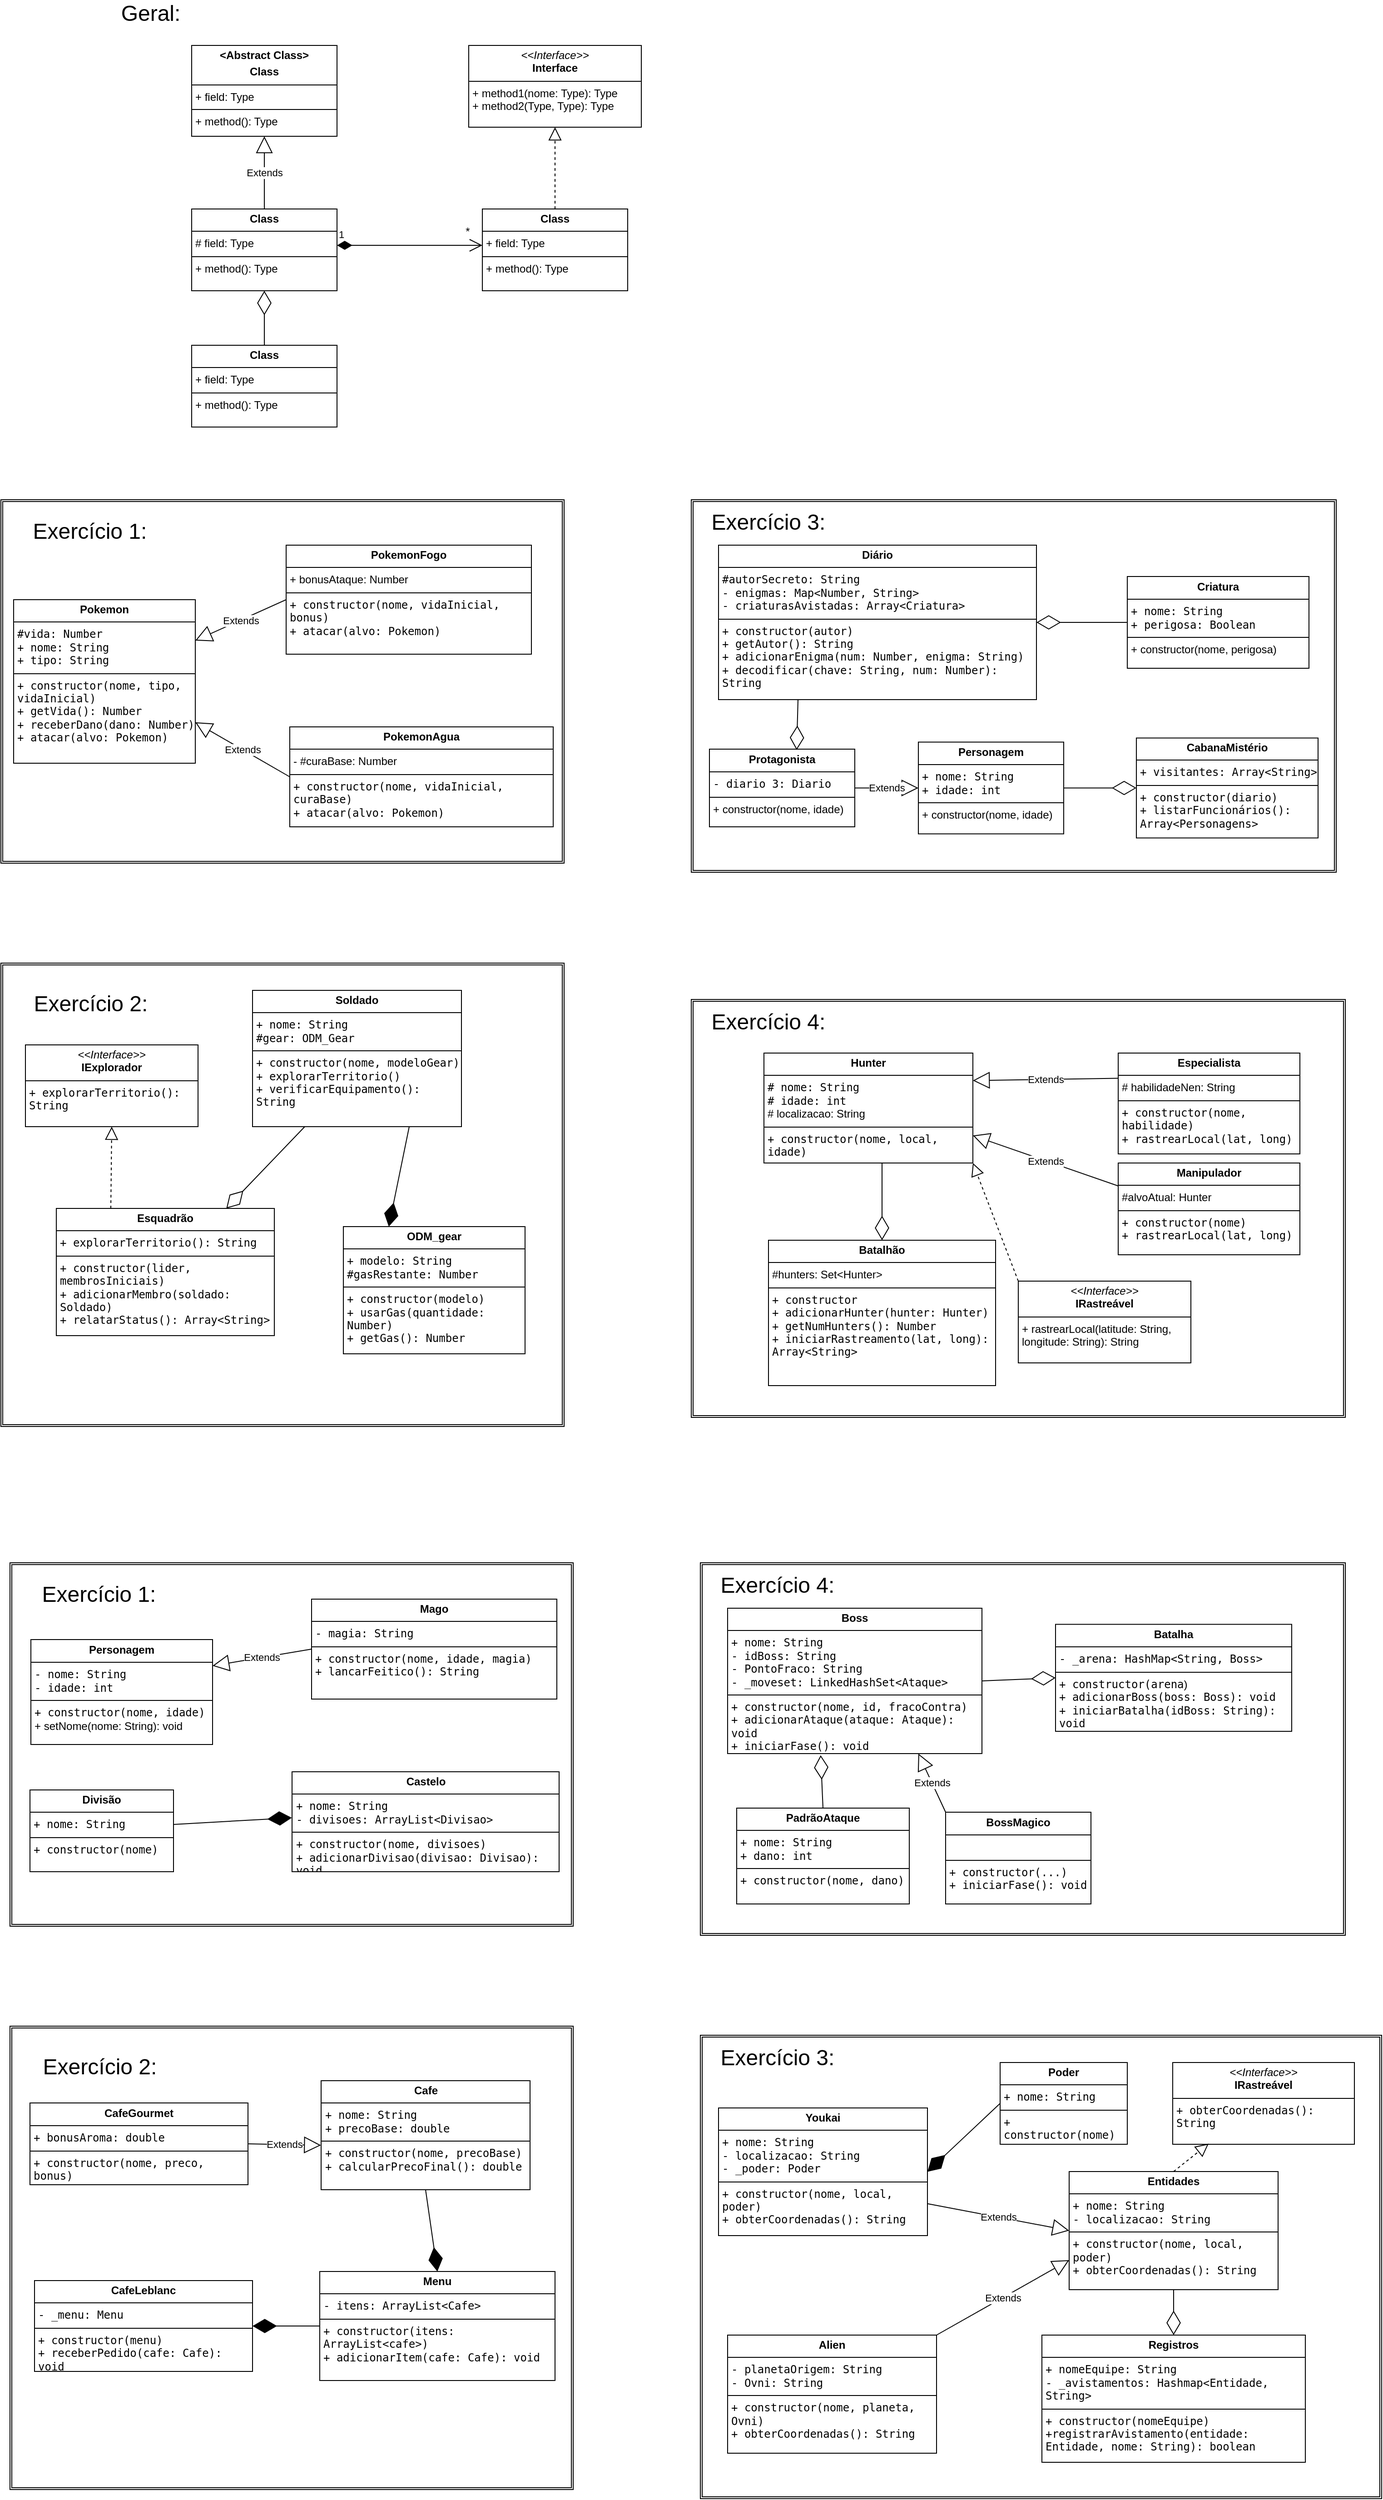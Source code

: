 <mxfile version="28.2.8">
  <diagram name="Página-1" id="_yC73GnlDLhrE2uc2q04">
    <mxGraphModel dx="1219" dy="614" grid="1" gridSize="10" guides="1" tooltips="1" connect="1" arrows="1" fold="1" page="1" pageScale="1" pageWidth="827" pageHeight="1169" math="0" shadow="0">
      <root>
        <mxCell id="0" />
        <mxCell id="1" parent="0" />
        <mxCell id="Qu1YivPrTEbHfn7yKU5t-17" value="" style="shape=ext;double=1;rounded=0;whiteSpace=wrap;html=1;" parent="1" vertex="1">
          <mxGeometry x="840" y="1250" width="720" height="460" as="geometry" />
        </mxCell>
        <mxCell id="Qu1YivPrTEbHfn7yKU5t-2" value="" style="shape=ext;double=1;rounded=0;whiteSpace=wrap;html=1;" parent="1" vertex="1">
          <mxGeometry x="80" y="700" width="620" height="400" as="geometry" />
        </mxCell>
        <mxCell id="Qu1YivPrTEbHfn7yKU5t-3" value="" style="shape=ext;double=1;rounded=0;whiteSpace=wrap;html=1;" parent="1" vertex="1">
          <mxGeometry x="840" y="700" width="710" height="410" as="geometry" />
        </mxCell>
        <mxCell id="Qu1YivPrTEbHfn7yKU5t-1" value="" style="shape=ext;double=1;rounded=0;whiteSpace=wrap;html=1;" parent="1" vertex="1">
          <mxGeometry x="80" y="1210" width="620" height="510" as="geometry" />
        </mxCell>
        <mxCell id="zbe0re6iq-kR-Y6KTi55-1" value="&lt;p style=&quot;margin:0px;margin-top:4px;text-align:center;&quot;&gt;&lt;i&gt;&amp;lt;&amp;lt;Interface&amp;gt;&amp;gt;&lt;/i&gt;&lt;br&gt;&lt;b&gt;Interface&lt;/b&gt;&lt;/p&gt;&lt;hr size=&quot;1&quot; style=&quot;border-style:solid;&quot;&gt;&lt;p style=&quot;margin:0px;margin-left:4px;&quot;&gt;&lt;/p&gt;&lt;p style=&quot;margin:0px;margin-left:4px;&quot;&gt;+ method1(nome: Type): Type&lt;br&gt;+ method2(Type, Type): Type&lt;/p&gt;" style="verticalAlign=top;align=left;overflow=fill;html=1;whiteSpace=wrap;" parent="1" vertex="1">
          <mxGeometry x="595" y="200" width="190" height="90" as="geometry" />
        </mxCell>
        <mxCell id="zbe0re6iq-kR-Y6KTi55-2" value="&lt;p style=&quot;margin:0px;margin-top:4px;text-align:center;&quot;&gt;&lt;b&gt;&amp;lt;Abstract Class&amp;gt;&lt;/b&gt;&lt;/p&gt;&lt;p style=&quot;margin:0px;margin-top:4px;text-align:center;&quot;&gt;&lt;b&gt;Class&lt;/b&gt;&lt;/p&gt;&lt;hr size=&quot;1&quot; style=&quot;border-style:solid;&quot;&gt;&lt;p style=&quot;margin:0px;margin-left:4px;&quot;&gt;+ field: Type&lt;/p&gt;&lt;hr size=&quot;1&quot; style=&quot;border-style:solid;&quot;&gt;&lt;p style=&quot;margin:0px;margin-left:4px;&quot;&gt;+ method(): Type&lt;/p&gt;" style="verticalAlign=top;align=left;overflow=fill;html=1;whiteSpace=wrap;" parent="1" vertex="1">
          <mxGeometry x="290" y="200" width="160" height="100" as="geometry" />
        </mxCell>
        <mxCell id="zbe0re6iq-kR-Y6KTi55-3" value="&lt;p style=&quot;margin:0px;margin-top:4px;text-align:center;&quot;&gt;&lt;b&gt;Class&lt;/b&gt;&lt;/p&gt;&lt;hr size=&quot;1&quot; style=&quot;border-style:solid;&quot;/&gt;&lt;p style=&quot;margin:0px;margin-left:4px;&quot;&gt;+ field: Type&lt;/p&gt;&lt;hr size=&quot;1&quot; style=&quot;border-style:solid;&quot;/&gt;&lt;p style=&quot;margin:0px;margin-left:4px;&quot;&gt;+ method(): Type&lt;/p&gt;" style="verticalAlign=top;align=left;overflow=fill;html=1;whiteSpace=wrap;" parent="1" vertex="1">
          <mxGeometry x="610" y="380" width="160" height="90" as="geometry" />
        </mxCell>
        <mxCell id="zbe0re6iq-kR-Y6KTi55-5" value="&lt;p style=&quot;margin:0px;margin-top:4px;text-align:center;&quot;&gt;&lt;b&gt;Class&lt;/b&gt;&lt;/p&gt;&lt;hr size=&quot;1&quot; style=&quot;border-style:solid;&quot;&gt;&lt;p style=&quot;margin:0px;margin-left:4px;&quot;&gt;# field: Type&lt;/p&gt;&lt;hr size=&quot;1&quot; style=&quot;border-style:solid;&quot;&gt;&lt;p style=&quot;margin:0px;margin-left:4px;&quot;&gt;+ method(): Type&lt;/p&gt;" style="verticalAlign=top;align=left;overflow=fill;html=1;whiteSpace=wrap;" parent="1" vertex="1">
          <mxGeometry x="290" y="380" width="160" height="90" as="geometry" />
        </mxCell>
        <mxCell id="zbe0re6iq-kR-Y6KTi55-6" value="1" style="endArrow=open;html=1;endSize=12;startArrow=diamondThin;startSize=14;startFill=1;edgeStyle=orthogonalEdgeStyle;align=left;verticalAlign=bottom;rounded=0;" parent="1" edge="1">
          <mxGeometry x="-1" y="3" relative="1" as="geometry">
            <mxPoint x="450" y="420" as="sourcePoint" />
            <mxPoint x="610" y="420" as="targetPoint" />
            <mxPoint as="offset" />
          </mxGeometry>
        </mxCell>
        <mxCell id="zbe0re6iq-kR-Y6KTi55-7" value="" style="endArrow=block;dashed=1;endFill=0;endSize=12;html=1;rounded=0;entryX=0.5;entryY=1;entryDx=0;entryDy=0;exitX=0.5;exitY=0;exitDx=0;exitDy=0;" parent="1" source="zbe0re6iq-kR-Y6KTi55-3" target="zbe0re6iq-kR-Y6KTi55-1" edge="1">
          <mxGeometry width="160" relative="1" as="geometry">
            <mxPoint x="684.5" y="369" as="sourcePoint" />
            <mxPoint x="684.5" y="330" as="targetPoint" />
            <Array as="points" />
          </mxGeometry>
        </mxCell>
        <mxCell id="zbe0re6iq-kR-Y6KTi55-8" value="Extends" style="endArrow=block;endSize=16;endFill=0;html=1;rounded=0;entryX=0.5;entryY=1;entryDx=0;entryDy=0;exitX=0.5;exitY=0;exitDx=0;exitDy=0;" parent="1" source="zbe0re6iq-kR-Y6KTi55-5" target="zbe0re6iq-kR-Y6KTi55-2" edge="1">
          <mxGeometry width="160" relative="1" as="geometry">
            <mxPoint x="350" y="350" as="sourcePoint" />
            <mxPoint x="510" y="350" as="targetPoint" />
          </mxGeometry>
        </mxCell>
        <mxCell id="zbe0re6iq-kR-Y6KTi55-9" value="*" style="text;html=1;whiteSpace=wrap;strokeColor=none;fillColor=none;align=center;verticalAlign=middle;rounded=0;" parent="1" vertex="1">
          <mxGeometry x="564" y="390" width="60" height="30" as="geometry" />
        </mxCell>
        <mxCell id="zbe0re6iq-kR-Y6KTi55-10" value="&lt;p style=&quot;margin:0px;margin-top:4px;text-align:center;&quot;&gt;&lt;b&gt;Class&lt;/b&gt;&lt;/p&gt;&lt;hr size=&quot;1&quot; style=&quot;border-style:solid;&quot;/&gt;&lt;p style=&quot;margin:0px;margin-left:4px;&quot;&gt;+ field: Type&lt;/p&gt;&lt;hr size=&quot;1&quot; style=&quot;border-style:solid;&quot;/&gt;&lt;p style=&quot;margin:0px;margin-left:4px;&quot;&gt;+ method(): Type&lt;/p&gt;" style="verticalAlign=top;align=left;overflow=fill;html=1;whiteSpace=wrap;" parent="1" vertex="1">
          <mxGeometry x="290" y="530" width="160" height="90" as="geometry" />
        </mxCell>
        <mxCell id="zbe0re6iq-kR-Y6KTi55-12" value="" style="endArrow=diamondThin;endFill=0;endSize=24;html=1;rounded=0;entryX=0.5;entryY=1;entryDx=0;entryDy=0;exitX=0.5;exitY=0;exitDx=0;exitDy=0;" parent="1" source="zbe0re6iq-kR-Y6KTi55-10" target="zbe0re6iq-kR-Y6KTi55-5" edge="1">
          <mxGeometry width="160" relative="1" as="geometry">
            <mxPoint x="400" y="490" as="sourcePoint" />
            <mxPoint x="560" y="490" as="targetPoint" />
          </mxGeometry>
        </mxCell>
        <mxCell id="zbe0re6iq-kR-Y6KTi55-19" value="&lt;font style=&quot;font-size: 24px;&quot;&gt;Exercício 1:&lt;/font&gt;" style="text;html=1;whiteSpace=wrap;strokeColor=none;fillColor=none;align=center;verticalAlign=middle;rounded=0;" parent="1" vertex="1">
          <mxGeometry x="103" y="720" width="150" height="30" as="geometry" />
        </mxCell>
        <mxCell id="zbe0re6iq-kR-Y6KTi55-20" value="&lt;font style=&quot;font-size: 24px;&quot;&gt;Exercício 2:&lt;/font&gt;" style="text;html=1;whiteSpace=wrap;strokeColor=none;fillColor=none;align=center;verticalAlign=middle;rounded=0;" parent="1" vertex="1">
          <mxGeometry x="104" y="1240" width="150" height="30" as="geometry" />
        </mxCell>
        <mxCell id="zbe0re6iq-kR-Y6KTi55-21" value="&lt;p style=&quot;margin:0px;margin-top:4px;text-align:center;&quot;&gt;&lt;b&gt;ODM_gear&lt;/b&gt;&lt;/p&gt;&lt;hr size=&quot;1&quot; style=&quot;border-style:solid;&quot;&gt;&lt;p style=&quot;margin:0px;margin-left:4px;&quot;&gt;&lt;code style=&quot;background-color: transparent; color: light-dark(rgb(0, 0, 0), rgb(255, 255, 255));&quot;&gt;&lt;code&gt;+ modelo: String&lt;/code&gt;&lt;br&gt;&lt;code&gt;#gasRestante: Number&lt;/code&gt;&lt;/code&gt;&lt;/p&gt;&lt;hr size=&quot;1&quot; style=&quot;border-style:solid;&quot;&gt;&lt;p style=&quot;margin:0px;margin-left:4px;&quot;&gt;&lt;code&gt;+ constructor(modelo)&lt;/code&gt;&lt;br&gt;&lt;code&gt;+ usarGas(quantidade: Number)&lt;/code&gt;&lt;br&gt;&lt;code&gt;+ getGas(): Number&lt;/code&gt;&lt;/p&gt;" style="verticalAlign=top;align=left;overflow=fill;html=1;whiteSpace=wrap;" parent="1" vertex="1">
          <mxGeometry x="457" y="1500" width="200" height="140" as="geometry" />
        </mxCell>
        <mxCell id="zbe0re6iq-kR-Y6KTi55-22" value="&lt;p style=&quot;margin:0px;margin-top:4px;text-align:center;&quot;&gt;&lt;b&gt;Soldado&lt;/b&gt;&lt;/p&gt;&lt;hr size=&quot;1&quot; style=&quot;border-style:solid;&quot;&gt;&lt;p style=&quot;margin:0px;margin-left:4px;&quot;&gt;&lt;code style=&quot;background-color: transparent; color: light-dark(rgb(0, 0, 0), rgb(255, 255, 255));&quot;&gt;&lt;code&gt;+ nome: String&lt;/code&gt;&lt;br&gt;&lt;code&gt;#gear: ODM_Gear&lt;/code&gt;&lt;/code&gt;&lt;/p&gt;&lt;hr size=&quot;1&quot; style=&quot;border-style:solid;&quot;&gt;&lt;p style=&quot;margin:0px;margin-left:4px;&quot;&gt;&lt;code&gt;+ constructor(nome, modeloGear)&lt;/code&gt;&lt;br&gt;&lt;code&gt;+ explorarTerritorio()&lt;/code&gt;&lt;br&gt;&lt;code&gt;+ verificarEquipamento(): String&lt;/code&gt;&lt;/p&gt;" style="verticalAlign=top;align=left;overflow=fill;html=1;whiteSpace=wrap;" parent="1" vertex="1">
          <mxGeometry x="357" y="1240" width="230" height="150" as="geometry" />
        </mxCell>
        <mxCell id="zbe0re6iq-kR-Y6KTi55-26" value="&lt;p style=&quot;margin:0px;margin-top:4px;text-align:center;&quot;&gt;&lt;i&gt;&amp;lt;&amp;lt;Interface&amp;gt;&amp;gt;&lt;/i&gt;&lt;br&gt;&lt;b&gt;IExplorador&lt;/b&gt;&lt;/p&gt;&lt;hr size=&quot;1&quot; style=&quot;border-style:solid;&quot;&gt;&lt;p style=&quot;margin:0px;margin-left:4px;&quot;&gt;&lt;/p&gt;&lt;p style=&quot;margin:0px;margin-left:4px;&quot;&gt;&lt;code&gt;+ explorarTerritorio(): String&lt;/code&gt;&lt;/p&gt;" style="verticalAlign=top;align=left;overflow=fill;html=1;whiteSpace=wrap;" parent="1" vertex="1">
          <mxGeometry x="107" y="1300" width="190" height="90" as="geometry" />
        </mxCell>
        <mxCell id="zbe0re6iq-kR-Y6KTi55-27" value="&lt;p style=&quot;margin:0px;margin-top:4px;text-align:center;&quot;&gt;&lt;b&gt;Esquadrão&lt;/b&gt;&lt;/p&gt;&lt;hr size=&quot;1&quot; style=&quot;border-style:solid;&quot;&gt;&lt;p style=&quot;margin:0px;margin-left:4px;&quot;&gt;&lt;code&gt;+ explorarTerritorio(): String&lt;/code&gt;&lt;/p&gt;&lt;hr size=&quot;1&quot; style=&quot;border-style:solid;&quot;&gt;&lt;p style=&quot;margin:0px;margin-left:4px;&quot;&gt;&lt;code&gt;+ constructor(lider, membrosIniciais)&lt;/code&gt;&lt;br/&gt;&lt;code&gt;+ adicionarMembro(soldado: Soldado)&lt;/code&gt;&lt;br/&gt;&lt;code&gt;+ relatarStatus(): Array&amp;lt;String&amp;gt;&lt;/code&gt;&lt;/p&gt;" style="verticalAlign=top;align=left;overflow=fill;html=1;whiteSpace=wrap;" parent="1" vertex="1">
          <mxGeometry x="141" y="1480" width="240" height="140" as="geometry" />
        </mxCell>
        <mxCell id="zbe0re6iq-kR-Y6KTi55-28" value="" style="endArrow=block;dashed=1;endFill=0;endSize=12;html=1;rounded=0;entryX=0.5;entryY=1;entryDx=0;entryDy=0;exitX=0.25;exitY=0;exitDx=0;exitDy=0;" parent="1" source="zbe0re6iq-kR-Y6KTi55-27" target="zbe0re6iq-kR-Y6KTi55-26" edge="1">
          <mxGeometry width="160" relative="1" as="geometry">
            <mxPoint x="267" y="1700" as="sourcePoint" />
            <mxPoint x="267" y="1610" as="targetPoint" />
            <Array as="points" />
          </mxGeometry>
        </mxCell>
        <mxCell id="zbe0re6iq-kR-Y6KTi55-29" style="edgeStyle=orthogonalEdgeStyle;rounded=0;orthogonalLoop=1;jettySize=auto;html=1;exitX=0.5;exitY=1;exitDx=0;exitDy=0;" parent="1" source="zbe0re6iq-kR-Y6KTi55-22" target="zbe0re6iq-kR-Y6KTi55-22" edge="1">
          <mxGeometry relative="1" as="geometry" />
        </mxCell>
        <mxCell id="zbe0re6iq-kR-Y6KTi55-30" value="" style="endArrow=diamondThin;endFill=0;endSize=24;html=1;rounded=0;exitX=0.25;exitY=1;exitDx=0;exitDy=0;" parent="1" source="zbe0re6iq-kR-Y6KTi55-22" target="zbe0re6iq-kR-Y6KTi55-27" edge="1">
          <mxGeometry width="160" relative="1" as="geometry">
            <mxPoint x="457" y="1470" as="sourcePoint" />
            <mxPoint x="617" y="1470" as="targetPoint" />
          </mxGeometry>
        </mxCell>
        <mxCell id="zbe0re6iq-kR-Y6KTi55-31" value="" style="endArrow=diamondThin;endFill=1;endSize=24;html=1;rounded=0;entryX=0.25;entryY=0;entryDx=0;entryDy=0;exitX=0.75;exitY=1;exitDx=0;exitDy=0;" parent="1" source="zbe0re6iq-kR-Y6KTi55-22" target="zbe0re6iq-kR-Y6KTi55-21" edge="1">
          <mxGeometry width="160" relative="1" as="geometry">
            <mxPoint x="437" y="1450" as="sourcePoint" />
            <mxPoint x="597" y="1450" as="targetPoint" />
          </mxGeometry>
        </mxCell>
        <mxCell id="zbe0re6iq-kR-Y6KTi55-32" value="&lt;font style=&quot;font-size: 24px;&quot;&gt;Exercício 4:&lt;/font&gt;" style="text;html=1;whiteSpace=wrap;strokeColor=none;fillColor=none;align=center;verticalAlign=middle;rounded=0;" parent="1" vertex="1">
          <mxGeometry x="850" y="1260" width="150" height="30" as="geometry" />
        </mxCell>
        <mxCell id="zbe0re6iq-kR-Y6KTi55-33" value="&lt;p style=&quot;margin:0px;margin-top:4px;text-align:center;&quot;&gt;&lt;b&gt;Hunter&lt;/b&gt;&lt;/p&gt;&lt;hr size=&quot;1&quot; style=&quot;border-style:solid;&quot;&gt;&lt;p style=&quot;margin:0px;margin-left:4px;&quot;&gt;&lt;code style=&quot;background-color: transparent; color: light-dark(rgb(0, 0, 0), rgb(255, 255, 255));&quot;&gt;&lt;code&gt;# nome: String&lt;/code&gt;&lt;br&gt;&lt;/code&gt;&lt;/p&gt;&lt;p style=&quot;margin:0px;margin-left:4px;&quot;&gt;&lt;font face=&quot;monospace&quot;&gt;# idade: int&lt;br&gt;&lt;/font&gt;# localizacao: String&lt;font face=&quot;monospace&quot;&gt;&lt;/font&gt;&lt;/p&gt;&lt;hr size=&quot;1&quot; style=&quot;border-style:solid;&quot;&gt;&lt;p style=&quot;margin:0px;margin-left:4px;&quot;&gt;&lt;code&gt;+ constructor(nome, local, idade)&lt;/code&gt;&lt;/p&gt;" style="verticalAlign=top;align=left;overflow=fill;html=1;whiteSpace=wrap;" parent="1" vertex="1">
          <mxGeometry x="920" y="1309" width="230" height="121" as="geometry" />
        </mxCell>
        <mxCell id="zbe0re6iq-kR-Y6KTi55-35" value="&lt;p style=&quot;margin:0px;margin-top:4px;text-align:center;&quot;&gt;&lt;b&gt;Especialista&lt;/b&gt;&lt;/p&gt;&lt;hr size=&quot;1&quot; style=&quot;border-style:solid;&quot;&gt;&lt;p style=&quot;margin:0px;margin-left:4px;&quot;&gt;# habilidadeNen: String&lt;/p&gt;&lt;hr size=&quot;1&quot; style=&quot;border-style:solid;&quot;&gt;&lt;p style=&quot;margin:0px;margin-left:4px;&quot;&gt;&lt;code&gt;+ constructor(nome, habilidade)&lt;/code&gt;&lt;br&gt;&lt;code&gt;+ rastrearLocal(lat, long)&lt;/code&gt;&lt;/p&gt;" style="verticalAlign=top;align=left;overflow=fill;html=1;whiteSpace=wrap;" parent="1" vertex="1">
          <mxGeometry x="1310" y="1309" width="200" height="111" as="geometry" />
        </mxCell>
        <mxCell id="zbe0re6iq-kR-Y6KTi55-36" value="&lt;p style=&quot;margin:0px;margin-top:4px;text-align:center;&quot;&gt;&lt;b&gt;Batalhão&lt;/b&gt;&lt;/p&gt;&lt;hr size=&quot;1&quot; style=&quot;border-style:solid;&quot;&gt;&lt;p style=&quot;margin:0px;margin-left:4px;&quot;&gt;#hunters: Set&amp;lt;Hunter&amp;gt;&lt;/p&gt;&lt;hr size=&quot;1&quot; style=&quot;border-style:solid;&quot;&gt;&lt;p style=&quot;margin:0px;margin-left:4px;&quot;&gt;&lt;code&gt;+ constructor&lt;/code&gt;&lt;br&gt;&lt;code&gt;+ adicionarHunter(hunter: Hunter)&lt;/code&gt;&lt;br&gt;&lt;code&gt;+ getNumHunters(): Number&lt;/code&gt;&lt;br&gt;&lt;code&gt;+ iniciarRastreamento(lat, long): Array&amp;lt;String&amp;gt;&lt;/code&gt;&lt;/p&gt;" style="verticalAlign=top;align=left;overflow=fill;html=1;whiteSpace=wrap;" parent="1" vertex="1">
          <mxGeometry x="925" y="1515" width="250" height="160" as="geometry" />
        </mxCell>
        <mxCell id="zbe0re6iq-kR-Y6KTi55-37" value="&lt;p style=&quot;margin:0px;margin-top:4px;text-align:center;&quot;&gt;&lt;i&gt;&amp;lt;&amp;lt;Interface&amp;gt;&amp;gt;&lt;/i&gt;&lt;br&gt;&lt;b&gt;IRastreável&lt;/b&gt;&lt;/p&gt;&lt;hr size=&quot;1&quot; style=&quot;border-style:solid;&quot;&gt;&lt;p style=&quot;margin:0px;margin-left:4px;&quot;&gt;&lt;/p&gt;&lt;p style=&quot;margin:0px;margin-left:4px;&quot;&gt;+ rastrearLocal(latitude: String, longitude: String): String&lt;/p&gt;" style="verticalAlign=top;align=left;overflow=fill;html=1;whiteSpace=wrap;" parent="1" vertex="1">
          <mxGeometry x="1200" y="1560" width="190" height="90" as="geometry" />
        </mxCell>
        <mxCell id="zbe0re6iq-kR-Y6KTi55-38" value="Extends" style="endArrow=block;endSize=16;endFill=0;html=1;rounded=0;exitX=0;exitY=0.25;exitDx=0;exitDy=0;entryX=1;entryY=0.25;entryDx=0;entryDy=0;" parent="1" source="zbe0re6iq-kR-Y6KTi55-35" target="zbe0re6iq-kR-Y6KTi55-33" edge="1">
          <mxGeometry width="160" relative="1" as="geometry">
            <mxPoint x="1240" y="1350" as="sourcePoint" />
            <mxPoint x="1140" y="1395" as="targetPoint" />
          </mxGeometry>
        </mxCell>
        <mxCell id="zbe0re6iq-kR-Y6KTi55-39" value="" style="endArrow=block;dashed=1;endFill=0;endSize=12;html=1;rounded=0;entryX=1;entryY=1;entryDx=0;entryDy=0;exitX=0;exitY=0;exitDx=0;exitDy=0;" parent="1" source="zbe0re6iq-kR-Y6KTi55-37" target="zbe0re6iq-kR-Y6KTi55-33" edge="1">
          <mxGeometry width="160" relative="1" as="geometry">
            <mxPoint x="1107" y="1741" as="sourcePoint" />
            <mxPoint x="1010" y="1740" as="targetPoint" />
            <Array as="points" />
          </mxGeometry>
        </mxCell>
        <mxCell id="zbe0re6iq-kR-Y6KTi55-40" value="" style="endArrow=diamondThin;endFill=0;endSize=24;html=1;rounded=0;entryX=0.5;entryY=0;entryDx=0;entryDy=0;" parent="1" target="zbe0re6iq-kR-Y6KTi55-36" edge="1">
          <mxGeometry width="160" relative="1" as="geometry">
            <mxPoint x="1050" y="1430" as="sourcePoint" />
            <mxPoint x="901" y="1550" as="targetPoint" />
          </mxGeometry>
        </mxCell>
        <mxCell id="zbe0re6iq-kR-Y6KTi55-41" value="&lt;font style=&quot;font-size: 24px;&quot;&gt;Exercício 3:&lt;/font&gt;" style="text;html=1;whiteSpace=wrap;strokeColor=none;fillColor=none;align=center;verticalAlign=middle;rounded=0;" parent="1" vertex="1">
          <mxGeometry x="850" y="710" width="150" height="30" as="geometry" />
        </mxCell>
        <mxCell id="zbe0re6iq-kR-Y6KTi55-42" value="&lt;p style=&quot;margin:0px;margin-top:4px;text-align:center;&quot;&gt;&lt;b&gt;Criatura&lt;/b&gt;&lt;/p&gt;&lt;hr size=&quot;1&quot; style=&quot;border-style:solid;&quot;&gt;&lt;p style=&quot;margin:0px;margin-left:4px;&quot;&gt;&lt;code&gt;+ nome: String&lt;/code&gt;&lt;br&gt;&lt;code&gt;+ perigosa: Boolean&lt;/code&gt;&lt;/p&gt;&lt;hr size=&quot;1&quot; style=&quot;border-style:solid;&quot;&gt;&lt;p style=&quot;margin:0px;margin-left:4px;&quot;&gt;+ constructor(nome, perigosa)&lt;/p&gt;" style="verticalAlign=top;align=left;overflow=fill;html=1;whiteSpace=wrap;" parent="1" vertex="1">
          <mxGeometry x="1320" y="784.5" width="200" height="101" as="geometry" />
        </mxCell>
        <mxCell id="zbe0re6iq-kR-Y6KTi55-44" value="&lt;p style=&quot;margin:0px;margin-top:4px;text-align:center;&quot;&gt;&lt;b&gt;Diário&lt;/b&gt;&lt;/p&gt;&lt;hr size=&quot;1&quot; style=&quot;border-style:solid;&quot;&gt;&lt;p style=&quot;margin:0px;margin-left:4px;&quot;&gt;&lt;code&gt;#autorSecreto: String&lt;/code&gt;&lt;br&gt;&lt;code&gt;- enigmas: Map&amp;lt;Number, String&amp;gt;&lt;/code&gt;&lt;br&gt;&lt;code&gt;- criaturasAvistadas: Array&amp;lt;Criatura&amp;gt;&lt;/code&gt;&lt;/p&gt;&lt;hr size=&quot;1&quot; style=&quot;border-style:solid;&quot;&gt;&lt;p style=&quot;margin:0px;margin-left:4px;&quot;&gt;&lt;code&gt;+ constructor(autor)&lt;/code&gt;&lt;br&gt;&lt;code&gt;+ getAutor(): String&lt;/code&gt;&lt;br&gt;&lt;code&gt;+ adicionarEnigma(num: Number, enigma: String)&lt;/code&gt;&lt;br&gt;&lt;code&gt;+ decodificar(chave: String, num: Number): String&lt;/code&gt;&lt;/p&gt;" style="verticalAlign=top;align=left;overflow=fill;html=1;whiteSpace=wrap;" parent="1" vertex="1">
          <mxGeometry x="870" y="750" width="350" height="170" as="geometry" />
        </mxCell>
        <mxCell id="zbe0re6iq-kR-Y6KTi55-45" value="&lt;p style=&quot;margin:0px;margin-top:4px;text-align:center;&quot;&gt;&lt;b&gt;CabanaMistério&lt;/b&gt;&lt;/p&gt;&lt;hr size=&quot;1&quot; style=&quot;border-style:solid;&quot;&gt;&lt;p style=&quot;margin:0px;margin-left:4px;&quot;&gt;&lt;code&gt;+ visitantes: Array&amp;lt;String&amp;gt;&lt;/code&gt;&lt;/p&gt;&lt;hr size=&quot;1&quot; style=&quot;border-style:solid;&quot;&gt;&lt;p style=&quot;margin:0px;margin-left:4px;&quot;&gt;&lt;code&gt;+ constructor(diario)&lt;/code&gt;&lt;br&gt;&lt;code&gt;+ listarFuncionários(): Array&amp;lt;Personagens&amp;gt;&lt;/code&gt;&lt;/p&gt;" style="verticalAlign=top;align=left;overflow=fill;html=1;whiteSpace=wrap;" parent="1" vertex="1">
          <mxGeometry x="1330" y="962.25" width="200" height="110" as="geometry" />
        </mxCell>
        <mxCell id="zbe0re6iq-kR-Y6KTi55-46" value="" style="endArrow=diamondThin;endFill=0;endSize=24;html=1;rounded=0;exitX=0;exitY=0.5;exitDx=0;exitDy=0;entryX=1;entryY=0.5;entryDx=0;entryDy=0;" parent="1" source="zbe0re6iq-kR-Y6KTi55-42" target="zbe0re6iq-kR-Y6KTi55-44" edge="1">
          <mxGeometry width="160" relative="1" as="geometry">
            <mxPoint x="1240" y="800" as="sourcePoint" />
            <mxPoint x="1230" y="820" as="targetPoint" />
          </mxGeometry>
        </mxCell>
        <mxCell id="zbe0re6iq-kR-Y6KTi55-48" value="&lt;span style=&quot;font-size: 24px;&quot;&gt;Geral:&lt;/span&gt;" style="text;html=1;whiteSpace=wrap;strokeColor=none;fillColor=none;align=center;verticalAlign=middle;rounded=0;" parent="1" vertex="1">
          <mxGeometry x="170" y="150" width="150" height="30" as="geometry" />
        </mxCell>
        <mxCell id="zbe0re6iq-kR-Y6KTi55-13" value="&lt;p style=&quot;margin:0px;margin-top:4px;text-align:center;&quot;&gt;&lt;b&gt;Pokemon&lt;/b&gt;&lt;/p&gt;&lt;hr size=&quot;1&quot; style=&quot;border-style:solid;&quot;&gt;&lt;p style=&quot;margin:0px;margin-left:4px;&quot;&gt;&lt;code style=&quot;background-color: transparent; color: light-dark(rgb(0, 0, 0), rgb(255, 255, 255));&quot;&gt;#vida: Number&lt;/code&gt;&lt;span style=&quot;background-color: transparent; color: light-dark(rgb(0, 0, 0), rgb(255, 255, 255));&quot;&gt;&amp;nbsp;&lt;/span&gt;&lt;/p&gt;&lt;p style=&quot;margin:0px;margin-left:4px;&quot;&gt;&lt;code style=&quot;background-color: transparent; color: light-dark(rgb(0, 0, 0), rgb(255, 255, 255));&quot;&gt;+ nome: String&lt;/code&gt;&lt;span style=&quot;background-color: transparent; color: light-dark(rgb(0, 0, 0), rgb(255, 255, 255));&quot;&gt;&amp;nbsp;&lt;/span&gt;&lt;/p&gt;&lt;p style=&quot;margin:0px;margin-left:4px;&quot;&gt;&lt;code style=&quot;background-color: transparent; color: light-dark(rgb(0, 0, 0), rgb(255, 255, 255));&quot;&gt;+ tipo: String&lt;/code&gt;&lt;/p&gt;&lt;hr size=&quot;1&quot; style=&quot;border-style:solid;&quot;&gt;&lt;p style=&quot;margin:0px;margin-left:4px;&quot;&gt;&lt;code&gt;+ constructor(nome, tipo, vidaInicial)&lt;/code&gt;&lt;br&gt;&lt;code&gt;+ getVida(): Number&lt;/code&gt;&lt;br&gt;&lt;code&gt;+ receberDano(dano: Number)&lt;/code&gt;&lt;br&gt;&lt;code&gt;+ atacar(alvo: Pokemon)&lt;/code&gt;&lt;/p&gt;" style="verticalAlign=top;align=left;overflow=fill;html=1;whiteSpace=wrap;" parent="1" vertex="1">
          <mxGeometry x="94" y="810" width="200" height="180" as="geometry" />
        </mxCell>
        <mxCell id="zbe0re6iq-kR-Y6KTi55-15" value="&lt;p style=&quot;margin:0px;margin-top:4px;text-align:center;&quot;&gt;&lt;b&gt;PokemonFogo&lt;/b&gt;&lt;/p&gt;&lt;hr size=&quot;1&quot; style=&quot;border-style:solid;&quot;&gt;&lt;p style=&quot;margin:0px;margin-left:4px;&quot;&gt;+ bonusAtaque: Number&lt;/p&gt;&lt;hr size=&quot;1&quot; style=&quot;border-style:solid;&quot;&gt;&lt;p style=&quot;margin:0px;margin-left:4px;&quot;&gt;&lt;code&gt;+ constructor(nome, vidaInicial, bonus)&lt;/code&gt;&lt;br&gt;&lt;code&gt;+ atacar(alvo: Pokemon)&lt;/code&gt;&lt;/p&gt;" style="verticalAlign=top;align=left;overflow=fill;html=1;whiteSpace=wrap;" parent="1" vertex="1">
          <mxGeometry x="394" y="750" width="270" height="120" as="geometry" />
        </mxCell>
        <mxCell id="zbe0re6iq-kR-Y6KTi55-16" value="&lt;p style=&quot;margin:0px;margin-top:4px;text-align:center;&quot;&gt;&lt;b&gt;PokemonAgua&lt;/b&gt;&lt;/p&gt;&lt;hr size=&quot;1&quot; style=&quot;border-style:solid;&quot;&gt;&lt;p style=&quot;margin:0px;margin-left:4px;&quot;&gt;- #curaBase: Number&lt;/p&gt;&lt;hr size=&quot;1&quot; style=&quot;border-style:solid;&quot;&gt;&lt;p style=&quot;margin:0px;margin-left:4px;&quot;&gt;&lt;code&gt;+ constructor(nome, vidaInicial, curaBase)&lt;/code&gt;&lt;br/&gt;&lt;code&gt;+ atacar(alvo: Pokemon)&lt;/code&gt;&lt;/p&gt;" style="verticalAlign=top;align=left;overflow=fill;html=1;whiteSpace=wrap;" parent="1" vertex="1">
          <mxGeometry x="398" y="950" width="290" height="110" as="geometry" />
        </mxCell>
        <mxCell id="zbe0re6iq-kR-Y6KTi55-17" value="Extends" style="endArrow=block;endSize=16;endFill=0;html=1;rounded=0;exitX=0;exitY=0.5;exitDx=0;exitDy=0;entryX=1;entryY=0.25;entryDx=0;entryDy=0;" parent="1" source="zbe0re6iq-kR-Y6KTi55-15" target="zbe0re6iq-kR-Y6KTi55-13" edge="1">
          <mxGeometry width="160" relative="1" as="geometry">
            <mxPoint x="284" y="1150" as="sourcePoint" />
            <mxPoint x="304" y="920" as="targetPoint" />
          </mxGeometry>
        </mxCell>
        <mxCell id="zbe0re6iq-kR-Y6KTi55-18" value="Extends" style="endArrow=block;endSize=16;endFill=0;html=1;rounded=0;exitX=0;exitY=0.5;exitDx=0;exitDy=0;entryX=1;entryY=0.75;entryDx=0;entryDy=0;" parent="1" source="zbe0re6iq-kR-Y6KTi55-16" target="zbe0re6iq-kR-Y6KTi55-13" edge="1">
          <mxGeometry width="160" relative="1" as="geometry">
            <mxPoint x="428" y="920" as="sourcePoint" />
            <mxPoint x="308" y="945" as="targetPoint" />
          </mxGeometry>
        </mxCell>
        <mxCell id="Qu1YivPrTEbHfn7yKU5t-18" value="&lt;p style=&quot;margin:0px;margin-top:4px;text-align:center;&quot;&gt;&lt;b&gt;Manipulador&lt;/b&gt;&lt;/p&gt;&lt;hr size=&quot;1&quot; style=&quot;border-style:solid;&quot;&gt;&lt;p style=&quot;margin:0px;margin-left:4px;&quot;&gt;#alvoAtual: Hunter&lt;/p&gt;&lt;hr size=&quot;1&quot; style=&quot;border-style:solid;&quot;&gt;&lt;p style=&quot;margin:0px;margin-left:4px;&quot;&gt;&lt;code&gt;+ constructor(nome)&lt;/code&gt;&lt;br&gt;&lt;code&gt;+ rastrearLocal(lat, long)&lt;/code&gt;&lt;/p&gt;" style="verticalAlign=top;align=left;overflow=fill;html=1;whiteSpace=wrap;" parent="1" vertex="1">
          <mxGeometry x="1310" y="1430" width="200" height="101" as="geometry" />
        </mxCell>
        <mxCell id="Qu1YivPrTEbHfn7yKU5t-19" value="Extends" style="endArrow=block;endSize=16;endFill=0;html=1;rounded=0;exitX=0;exitY=0.25;exitDx=0;exitDy=0;entryX=1;entryY=0.75;entryDx=0;entryDy=0;" parent="1" source="Qu1YivPrTEbHfn7yKU5t-18" target="zbe0re6iq-kR-Y6KTi55-33" edge="1">
          <mxGeometry width="160" relative="1" as="geometry">
            <mxPoint x="1310" y="1409.31" as="sourcePoint" />
            <mxPoint x="1150" y="1409.31" as="targetPoint" />
          </mxGeometry>
        </mxCell>
        <mxCell id="Qu1YivPrTEbHfn7yKU5t-20" value="&lt;p style=&quot;margin:0px;margin-top:4px;text-align:center;&quot;&gt;&lt;b&gt;Personagem&lt;/b&gt;&lt;/p&gt;&lt;hr size=&quot;1&quot; style=&quot;border-style:solid;&quot;&gt;&lt;p style=&quot;margin:0px;margin-left:4px;&quot;&gt;&lt;code&gt;+ nome: String&lt;/code&gt;&lt;br&gt;&lt;code&gt;+ idade: int&lt;/code&gt;&lt;/p&gt;&lt;hr size=&quot;1&quot; style=&quot;border-style:solid;&quot;&gt;&lt;p style=&quot;margin:0px;margin-left:4px;&quot;&gt;+ constructor(nome, idade)&lt;/p&gt;" style="verticalAlign=top;align=left;overflow=fill;html=1;whiteSpace=wrap;" parent="1" vertex="1">
          <mxGeometry x="1090" y="966.75" width="160" height="101" as="geometry" />
        </mxCell>
        <mxCell id="Qu1YivPrTEbHfn7yKU5t-22" value="&lt;p style=&quot;margin:0px;margin-top:4px;text-align:center;&quot;&gt;&lt;b&gt;Protagonista&lt;/b&gt;&lt;/p&gt;&lt;hr size=&quot;1&quot; style=&quot;border-style:solid;&quot;&gt;&lt;p style=&quot;margin:0px;margin-left:4px;&quot;&gt;&lt;font face=&quot;monospace&quot;&gt;- diario 3: Diario&lt;/font&gt;&lt;/p&gt;&lt;hr size=&quot;1&quot; style=&quot;border-style:solid;&quot;&gt;&lt;p style=&quot;margin:0px;margin-left:4px;&quot;&gt;+ constructor(nome, idade)&lt;/p&gt;" style="verticalAlign=top;align=left;overflow=fill;html=1;whiteSpace=wrap;" parent="1" vertex="1">
          <mxGeometry x="860" y="974.5" width="160" height="85.5" as="geometry" />
        </mxCell>
        <mxCell id="Qu1YivPrTEbHfn7yKU5t-25" value="" style="endArrow=diamondThin;endFill=0;endSize=24;html=1;rounded=0;exitX=0.25;exitY=1;exitDx=0;exitDy=0;entryX=0.6;entryY=0.011;entryDx=0;entryDy=0;entryPerimeter=0;" parent="1" source="zbe0re6iq-kR-Y6KTi55-44" target="Qu1YivPrTEbHfn7yKU5t-22" edge="1">
          <mxGeometry width="160" relative="1" as="geometry">
            <mxPoint x="1030" y="950" as="sourcePoint" />
            <mxPoint x="930" y="950" as="targetPoint" />
          </mxGeometry>
        </mxCell>
        <mxCell id="Qu1YivPrTEbHfn7yKU5t-26" value="Extends" style="endArrow=block;endSize=16;endFill=0;html=1;rounded=0;exitX=1;exitY=0.5;exitDx=0;exitDy=0;entryX=0;entryY=0.5;entryDx=0;entryDy=0;" parent="1" source="Qu1YivPrTEbHfn7yKU5t-22" target="Qu1YivPrTEbHfn7yKU5t-20" edge="1">
          <mxGeometry x="-0.006" width="160" relative="1" as="geometry">
            <mxPoint x="1110" y="920" as="sourcePoint" />
            <mxPoint x="1270" y="920" as="targetPoint" />
            <mxPoint as="offset" />
          </mxGeometry>
        </mxCell>
        <mxCell id="Qu1YivPrTEbHfn7yKU5t-27" value="" style="endArrow=diamondThin;endFill=0;endSize=24;html=1;rounded=0;exitX=1;exitY=0.5;exitDx=0;exitDy=0;entryX=0;entryY=0.5;entryDx=0;entryDy=0;" parent="1" source="Qu1YivPrTEbHfn7yKU5t-20" target="zbe0re6iq-kR-Y6KTi55-45" edge="1">
          <mxGeometry width="160" relative="1" as="geometry">
            <mxPoint x="1345" y="961.56" as="sourcePoint" />
            <mxPoint x="1245" y="961.56" as="targetPoint" />
          </mxGeometry>
        </mxCell>
        <mxCell id="cRfJsPec_5-o6uE3TWHU-8" value="" style="shape=ext;double=1;rounded=0;whiteSpace=wrap;html=1;" vertex="1" parent="1">
          <mxGeometry x="850" y="2390" width="750" height="510" as="geometry" />
        </mxCell>
        <mxCell id="cRfJsPec_5-o6uE3TWHU-9" value="" style="shape=ext;double=1;rounded=0;whiteSpace=wrap;html=1;" vertex="1" parent="1">
          <mxGeometry x="90" y="1870" width="620" height="400" as="geometry" />
        </mxCell>
        <mxCell id="cRfJsPec_5-o6uE3TWHU-10" value="" style="shape=ext;double=1;rounded=0;whiteSpace=wrap;html=1;" vertex="1" parent="1">
          <mxGeometry x="850" y="1870" width="710" height="410" as="geometry" />
        </mxCell>
        <mxCell id="cRfJsPec_5-o6uE3TWHU-11" value="" style="shape=ext;double=1;rounded=0;whiteSpace=wrap;html=1;" vertex="1" parent="1">
          <mxGeometry x="90" y="2380" width="620" height="510" as="geometry" />
        </mxCell>
        <mxCell id="cRfJsPec_5-o6uE3TWHU-12" value="&lt;font style=&quot;font-size: 24px;&quot;&gt;Exercício 1:&lt;/font&gt;" style="text;html=1;whiteSpace=wrap;strokeColor=none;fillColor=none;align=center;verticalAlign=middle;rounded=0;" vertex="1" parent="1">
          <mxGeometry x="113" y="1890" width="150" height="30" as="geometry" />
        </mxCell>
        <mxCell id="cRfJsPec_5-o6uE3TWHU-13" value="&lt;font style=&quot;font-size: 24px;&quot;&gt;Exercício 2:&lt;/font&gt;" style="text;html=1;whiteSpace=wrap;strokeColor=none;fillColor=none;align=center;verticalAlign=middle;rounded=0;" vertex="1" parent="1">
          <mxGeometry x="114" y="2410" width="150" height="30" as="geometry" />
        </mxCell>
        <mxCell id="cRfJsPec_5-o6uE3TWHU-14" value="&lt;p style=&quot;margin:0px;margin-top:4px;text-align:center;&quot;&gt;&lt;b&gt;Menu&lt;/b&gt;&lt;/p&gt;&lt;hr size=&quot;1&quot; style=&quot;border-style:solid;&quot;&gt;&lt;p style=&quot;margin:0px;margin-left:4px;&quot;&gt;&lt;code&gt;- itens: ArrayList&amp;lt;Cafe&amp;gt;&lt;/code&gt;&lt;/p&gt;&lt;hr size=&quot;1&quot; style=&quot;border-style:solid;&quot;&gt;&lt;p style=&quot;margin:0px;margin-left:4px;&quot;&gt;&lt;code&gt;+ constructor(itens: ArrayList&amp;lt;cafe&amp;gt;)&lt;/code&gt;&lt;/p&gt;&lt;p style=&quot;margin:0px;margin-left:4px;&quot;&gt;&lt;code&gt;+ adicionarItem(cafe: Cafe): void&lt;/code&gt;&lt;/p&gt;" style="verticalAlign=top;align=left;overflow=fill;html=1;whiteSpace=wrap;" vertex="1" parent="1">
          <mxGeometry x="431" y="2650" width="259" height="120" as="geometry" />
        </mxCell>
        <mxCell id="cRfJsPec_5-o6uE3TWHU-15" value="&lt;p style=&quot;margin:0px;margin-top:4px;text-align:center;&quot;&gt;&lt;b&gt;Cafe&lt;/b&gt;&lt;/p&gt;&lt;hr size=&quot;1&quot; style=&quot;border-style:solid;&quot;&gt;&lt;p style=&quot;margin:0px;margin-left:4px;&quot;&gt;&lt;code&gt;+ nome: String&lt;/code&gt;&amp;nbsp;&lt;/p&gt;&lt;p style=&quot;margin:0px;margin-left:4px;&quot;&gt;&lt;code&gt;+ precoBase: double&lt;/code&gt;&lt;/p&gt;&lt;hr size=&quot;1&quot; style=&quot;border-style:solid;&quot;&gt;&lt;p style=&quot;margin:0px;margin-left:4px;&quot;&gt;&lt;code&gt;+ constructor(nome, precoBase)&lt;/code&gt;&lt;/p&gt;&lt;p style=&quot;margin:0px;margin-left:4px;&quot;&gt;&lt;code&gt;+ calcularPrecoFinal(): double&lt;/code&gt;&lt;/p&gt;" style="verticalAlign=top;align=left;overflow=fill;html=1;whiteSpace=wrap;" vertex="1" parent="1">
          <mxGeometry x="432.5" y="2440" width="230" height="120" as="geometry" />
        </mxCell>
        <mxCell id="cRfJsPec_5-o6uE3TWHU-17" value="&lt;p style=&quot;margin:0px;margin-top:4px;text-align:center;&quot;&gt;&lt;b&gt;CafeGourmet&lt;/b&gt;&lt;/p&gt;&lt;hr size=&quot;1&quot; style=&quot;border-style:solid;&quot;&gt;&lt;p style=&quot;margin:0px;margin-left:4px;&quot;&gt;&lt;code&gt;+ bonusAroma: double&lt;/code&gt;&lt;/p&gt;&lt;hr size=&quot;1&quot; style=&quot;border-style:solid;&quot;&gt;&lt;p style=&quot;margin:0px;margin-left:4px;&quot;&gt;&lt;code&gt;+ constructor(nome, preco, bonus)&lt;/code&gt;&lt;br&gt;&lt;/p&gt;" style="verticalAlign=top;align=left;overflow=fill;html=1;whiteSpace=wrap;" vertex="1" parent="1">
          <mxGeometry x="112" y="2464.5" width="240" height="90" as="geometry" />
        </mxCell>
        <mxCell id="cRfJsPec_5-o6uE3TWHU-19" style="edgeStyle=orthogonalEdgeStyle;rounded=0;orthogonalLoop=1;jettySize=auto;html=1;exitX=0.5;exitY=1;exitDx=0;exitDy=0;" edge="1" parent="1" source="cRfJsPec_5-o6uE3TWHU-15" target="cRfJsPec_5-o6uE3TWHU-15">
          <mxGeometry relative="1" as="geometry" />
        </mxCell>
        <mxCell id="cRfJsPec_5-o6uE3TWHU-22" value="&lt;font style=&quot;font-size: 24px;&quot;&gt;Exercício 3&lt;/font&gt;&lt;span style=&quot;font-size: 24px; background-color: transparent; color: light-dark(rgb(0, 0, 0), rgb(255, 255, 255));&quot;&gt;:&lt;/span&gt;" style="text;html=1;whiteSpace=wrap;strokeColor=none;fillColor=none;align=center;verticalAlign=middle;rounded=0;" vertex="1" parent="1">
          <mxGeometry x="860" y="2400" width="150" height="30" as="geometry" />
        </mxCell>
        <mxCell id="cRfJsPec_5-o6uE3TWHU-23" value="&lt;p style=&quot;margin:0px;margin-top:4px;text-align:center;&quot;&gt;&lt;b&gt;Alien&lt;/b&gt;&lt;/p&gt;&lt;hr size=&quot;1&quot; style=&quot;border-style:solid;&quot;&gt;&lt;p style=&quot;margin:0px;margin-left:4px;&quot;&gt;&lt;code style=&quot;background-color: transparent; color: light-dark(rgb(0, 0, 0), rgb(255, 255, 255));&quot;&gt;- planetaOrigem: String&lt;/code&gt;&lt;span style=&quot;background-color: transparent; color: light-dark(rgb(0, 0, 0), rgb(255, 255, 255));&quot;&gt;&amp;nbsp;&lt;/span&gt;&lt;/p&gt;&lt;p style=&quot;margin:0px;margin-left:4px;&quot;&gt;&lt;code style=&quot;background-color: transparent; color: light-dark(rgb(0, 0, 0), rgb(255, 255, 255));&quot;&gt;&lt;code&gt;&lt;code&gt;- Ovni: String&lt;/code&gt;&lt;/code&gt;&lt;/code&gt;&lt;/p&gt;&lt;hr size=&quot;1&quot; style=&quot;border-style:solid;&quot;&gt;&lt;p style=&quot;margin:0px;margin-left:4px;&quot;&gt;&lt;code&gt;+ constructor(nome, planeta, Ovni)&lt;/code&gt;&amp;nbsp;&lt;/p&gt;&lt;p style=&quot;margin:0px;margin-left:4px;&quot;&gt;&lt;code&gt;+ obterCoordenadas(): String&lt;/code&gt;&amp;nbsp;&lt;br&gt;&lt;/p&gt;" style="verticalAlign=top;align=left;overflow=fill;html=1;whiteSpace=wrap;" vertex="1" parent="1">
          <mxGeometry x="880" y="2720" width="230" height="130" as="geometry" />
        </mxCell>
        <mxCell id="cRfJsPec_5-o6uE3TWHU-24" value="&lt;p style=&quot;margin:0px;margin-top:4px;text-align:center;&quot;&gt;&lt;b&gt;Registros&lt;/b&gt;&lt;/p&gt;&lt;hr size=&quot;1&quot; style=&quot;border-style:solid;&quot;&gt;&lt;p style=&quot;margin:0px;margin-left:4px;&quot;&gt;&lt;code&gt;+ nomeEquipe: String&lt;/code&gt;&amp;nbsp;&lt;/p&gt;&lt;p style=&quot;margin:0px;margin-left:4px;&quot;&gt;&lt;code&gt;- _avistamentos: Hashmap&amp;lt;Entidade, String&amp;gt;&lt;/code&gt;&lt;/p&gt;&lt;hr size=&quot;1&quot; style=&quot;border-style:solid;&quot;&gt;&lt;p style=&quot;margin:0px;margin-left:4px;&quot;&gt;&lt;code&gt;+ constructor(nomeEquipe)&lt;/code&gt;&amp;nbsp;&lt;/p&gt;&lt;p style=&quot;margin:0px;margin-left:4px;&quot;&gt;&lt;code&gt;+registrarAvistamento(entidade: Entidade, nome: String): boolean&lt;/code&gt;&amp;nbsp;&lt;/p&gt;" style="verticalAlign=top;align=left;overflow=fill;html=1;whiteSpace=wrap;" vertex="1" parent="1">
          <mxGeometry x="1226" y="2720" width="290" height="140" as="geometry" />
        </mxCell>
        <mxCell id="cRfJsPec_5-o6uE3TWHU-26" value="&lt;p style=&quot;margin:0px;margin-top:4px;text-align:center;&quot;&gt;&lt;i&gt;&amp;lt;&amp;lt;Interface&amp;gt;&amp;gt;&lt;/i&gt;&lt;br&gt;&lt;b&gt;IRastreável&lt;/b&gt;&lt;/p&gt;&lt;hr size=&quot;1&quot; style=&quot;border-style:solid;&quot;&gt;&lt;p style=&quot;margin:0px;margin-left:4px;&quot;&gt;&lt;/p&gt;&lt;p style=&quot;margin:0px;margin-left:4px;&quot;&gt;&lt;code&gt;+ obterCoordenadas(): String&lt;/code&gt;&lt;/p&gt;" style="verticalAlign=top;align=left;overflow=fill;html=1;whiteSpace=wrap;" vertex="1" parent="1">
          <mxGeometry x="1370" y="2420" width="200" height="90" as="geometry" />
        </mxCell>
        <mxCell id="cRfJsPec_5-o6uE3TWHU-30" value="&lt;font style=&quot;font-size: 24px;&quot;&gt;Exercício 4:&lt;/font&gt;" style="text;html=1;whiteSpace=wrap;strokeColor=none;fillColor=none;align=center;verticalAlign=middle;rounded=0;" vertex="1" parent="1">
          <mxGeometry x="860" y="1880" width="150" height="30" as="geometry" />
        </mxCell>
        <mxCell id="cRfJsPec_5-o6uE3TWHU-32" value="&lt;p style=&quot;margin:0px;margin-top:4px;text-align:center;&quot;&gt;&lt;b&gt;Boss&lt;/b&gt;&lt;/p&gt;&lt;hr size=&quot;1&quot; style=&quot;border-style:solid;&quot;&gt;&lt;p style=&quot;margin:0px;margin-left:4px;&quot;&gt;&lt;code&gt;+ nome: String&lt;/code&gt;&amp;nbsp;&lt;/p&gt;&lt;p style=&quot;margin:0px;margin-left:4px;&quot;&gt;&lt;code&gt;- idBoss: String&lt;/code&gt;&amp;nbsp;&lt;/p&gt;&lt;p style=&quot;margin:0px;margin-left:4px;&quot;&gt;&lt;code&gt;-&amp;nbsp;&lt;code&gt;PontoFraco&lt;/code&gt;: String&lt;/code&gt;&lt;/p&gt;&lt;p style=&quot;margin:0px;margin-left:4px;&quot;&gt;&lt;code&gt;- _moveset: LinkedHashSet&amp;lt;Ataque&amp;gt;&lt;/code&gt;&lt;/p&gt;&lt;hr size=&quot;1&quot; style=&quot;border-style:solid;&quot;&gt;&lt;p style=&quot;margin:0px;margin-left:4px;&quot;&gt;&lt;code&gt;+ constructor(nome, id, fracoContra)&lt;/code&gt;&amp;nbsp;&lt;/p&gt;&lt;p style=&quot;margin:0px;margin-left:4px;&quot;&gt;&lt;code&gt;+ adicionarAtaque(ataque: Ataque): void&lt;/code&gt;&lt;/p&gt;&lt;p style=&quot;margin:0px;margin-left:4px;&quot;&gt;&lt;code&gt;+ iniciarFase(): void&lt;/code&gt;&lt;/p&gt;" style="verticalAlign=top;align=left;overflow=fill;html=1;whiteSpace=wrap;" vertex="1" parent="1">
          <mxGeometry x="880" y="1920" width="280" height="160" as="geometry" />
        </mxCell>
        <mxCell id="cRfJsPec_5-o6uE3TWHU-33" value="&lt;p style=&quot;margin:0px;margin-top:4px;text-align:center;&quot;&gt;&lt;b&gt;Batalha&lt;/b&gt;&lt;/p&gt;&lt;hr size=&quot;1&quot; style=&quot;border-style:solid;&quot;&gt;&lt;p style=&quot;margin:0px;margin-left:4px;&quot;&gt;&lt;code&gt;- _arena: HashMap&amp;lt;String, Boss&amp;gt;&lt;/code&gt;&lt;/p&gt;&lt;hr size=&quot;1&quot; style=&quot;border-style:solid;&quot;&gt;&lt;p style=&quot;margin:0px;margin-left:4px;&quot;&gt;&lt;code&gt;+ constructor(arena&lt;/code&gt;&lt;span style=&quot;background-color: transparent; color: light-dark(rgb(0, 0, 0), rgb(255, 255, 255));&quot;&gt;)&lt;/span&gt;&lt;/p&gt;&lt;p style=&quot;margin:0px;margin-left:4px;&quot;&gt;&lt;code&gt;+ adicionarBoss(boss: Boss): void&lt;/code&gt;&amp;nbsp;&lt;/p&gt;&lt;p style=&quot;margin:0px;margin-left:4px;&quot;&gt;&lt;code&gt;+ iniciarBatalha(idBoss: String): void&lt;/code&gt;&lt;/p&gt;" style="verticalAlign=top;align=left;overflow=fill;html=1;whiteSpace=wrap;" vertex="1" parent="1">
          <mxGeometry x="1241" y="1937.75" width="260" height="117.75" as="geometry" />
        </mxCell>
        <mxCell id="cRfJsPec_5-o6uE3TWHU-35" value="&lt;p style=&quot;margin:0px;margin-top:4px;text-align:center;&quot;&gt;&lt;b&gt;Personagem&lt;/b&gt;&lt;/p&gt;&lt;hr size=&quot;1&quot; style=&quot;border-style:solid;&quot;&gt;&lt;p style=&quot;margin:0px;margin-left:4px;&quot;&gt;&lt;code style=&quot;background-color: transparent; color: light-dark(rgb(0, 0, 0), rgb(255, 255, 255));&quot;&gt;&lt;code&gt;- nome: String&lt;/code&gt;&lt;/code&gt;&lt;/p&gt;&lt;p style=&quot;margin:0px;margin-left:4px;&quot;&gt;&lt;code style=&quot;background-color: transparent; color: light-dark(rgb(0, 0, 0), rgb(255, 255, 255));&quot;&gt;&lt;code&gt;- idade: int&lt;/code&gt;&lt;/code&gt;&lt;/p&gt;&lt;hr size=&quot;1&quot; style=&quot;border-style:solid;&quot;&gt;&lt;p style=&quot;margin:0px;margin-left:4px;&quot;&gt;&lt;code&gt;+ constructor(nome, idade)&lt;/code&gt;&lt;/p&gt;&lt;p style=&quot;margin:0px;margin-left:4px;&quot;&gt;&lt;span style=&quot;background-color: transparent; color: light-dark(rgb(0, 0, 0), rgb(255, 255, 255));&quot;&gt;+ setNome(nome: String): void&lt;/span&gt;&lt;/p&gt;" style="verticalAlign=top;align=left;overflow=fill;html=1;whiteSpace=wrap;" vertex="1" parent="1">
          <mxGeometry x="113" y="1954.5" width="200" height="115.5" as="geometry" />
        </mxCell>
        <mxCell id="cRfJsPec_5-o6uE3TWHU-36" value="&lt;p style=&quot;margin:0px;margin-top:4px;text-align:center;&quot;&gt;&lt;b&gt;Mago&lt;/b&gt;&lt;/p&gt;&lt;hr size=&quot;1&quot; style=&quot;border-style:solid;&quot;&gt;&lt;p style=&quot;margin:0px;margin-left:4px;&quot;&gt;&lt;code&gt;- magia: String&lt;/code&gt;&lt;/p&gt;&lt;hr size=&quot;1&quot; style=&quot;border-style:solid;&quot;&gt;&lt;p style=&quot;margin:0px;margin-left:4px;&quot;&gt;&lt;code&gt;+ constructor(nome, idade, magia)&lt;/code&gt;&lt;/p&gt;&lt;p style=&quot;margin:0px;margin-left:4px;&quot;&gt;&lt;code&gt;+ lancarFeitico(): String&lt;/code&gt;&lt;/p&gt;" style="verticalAlign=top;align=left;overflow=fill;html=1;whiteSpace=wrap;" vertex="1" parent="1">
          <mxGeometry x="422" y="1910" width="270" height="110" as="geometry" />
        </mxCell>
        <mxCell id="cRfJsPec_5-o6uE3TWHU-37" value="&lt;p style=&quot;margin:0px;margin-top:4px;text-align:center;&quot;&gt;&lt;b&gt;Castelo&lt;/b&gt;&lt;/p&gt;&lt;hr size=&quot;1&quot; style=&quot;border-style:solid;&quot;&gt;&lt;p style=&quot;margin:0px;margin-left:4px;&quot;&gt;&lt;code&gt;+ nome: String&lt;/code&gt;&amp;nbsp;&lt;/p&gt;&lt;p style=&quot;margin:0px;margin-left:4px;&quot;&gt;&lt;code&gt;- divisoes: ArrayList&amp;lt;Divisao&amp;gt;&lt;/code&gt;&lt;/p&gt;&lt;hr size=&quot;1&quot; style=&quot;border-style:solid;&quot;&gt;&lt;p style=&quot;margin:0px;margin-left:4px;&quot;&gt;&lt;code&gt;+ constructor(nome, divisoes)&lt;/code&gt;&amp;nbsp;&lt;/p&gt;&lt;p style=&quot;margin:0px;margin-left:4px;&quot;&gt;&lt;code&gt;+ adicionarDivisao(divisao: Divisao): void&lt;/code&gt;&lt;/p&gt;" style="verticalAlign=top;align=left;overflow=fill;html=1;whiteSpace=wrap;" vertex="1" parent="1">
          <mxGeometry x="400.5" y="2100" width="294" height="110" as="geometry" />
        </mxCell>
        <mxCell id="cRfJsPec_5-o6uE3TWHU-38" value="Extends" style="endArrow=block;endSize=16;endFill=0;html=1;rounded=0;exitX=0;exitY=0.5;exitDx=0;exitDy=0;entryX=1;entryY=0.25;entryDx=0;entryDy=0;" edge="1" parent="1" source="cRfJsPec_5-o6uE3TWHU-36" target="cRfJsPec_5-o6uE3TWHU-35">
          <mxGeometry width="160" relative="1" as="geometry">
            <mxPoint x="294" y="2320" as="sourcePoint" />
            <mxPoint x="314" y="2090" as="targetPoint" />
          </mxGeometry>
        </mxCell>
        <mxCell id="cRfJsPec_5-o6uE3TWHU-40" value="&lt;p style=&quot;margin:0px;margin-top:4px;text-align:center;&quot;&gt;&lt;b&gt;Poder&lt;/b&gt;&lt;/p&gt;&lt;hr size=&quot;1&quot; style=&quot;border-style:solid;&quot;&gt;&lt;p style=&quot;margin:0px;margin-left:4px;&quot;&gt;&lt;code&gt;+ nome: String&lt;/code&gt;&lt;/p&gt;&lt;hr size=&quot;1&quot; style=&quot;border-style:solid;&quot;&gt;&lt;p style=&quot;margin:0px;margin-left:4px;&quot;&gt;&lt;code&gt;+ constructor(nome)&lt;/code&gt;&lt;/p&gt;" style="verticalAlign=top;align=left;overflow=fill;html=1;whiteSpace=wrap;" vertex="1" parent="1">
          <mxGeometry x="1180" y="2420" width="140" height="90" as="geometry" />
        </mxCell>
        <mxCell id="cRfJsPec_5-o6uE3TWHU-42" value="&lt;p style=&quot;margin:0px;margin-top:4px;text-align:center;&quot;&gt;&lt;b&gt;BossMagico&lt;/b&gt;&lt;/p&gt;&lt;hr size=&quot;1&quot; style=&quot;border-style:solid;&quot;&gt;&lt;p style=&quot;margin:0px;margin-left:4px;&quot;&gt;&lt;br&gt;&lt;/p&gt;&lt;hr size=&quot;1&quot; style=&quot;border-style:solid;&quot;&gt;&lt;p style=&quot;margin:0px;margin-left:4px;&quot;&gt;&lt;code&gt;+ constructor(...)&lt;/code&gt;&amp;nbsp;&lt;/p&gt;&lt;p style=&quot;margin:0px;margin-left:4px;&quot;&gt;&lt;code&gt;+ iniciarFase(): void&lt;/code&gt;&lt;/p&gt;" style="verticalAlign=top;align=left;overflow=fill;html=1;whiteSpace=wrap;" vertex="1" parent="1">
          <mxGeometry x="1120" y="2144.5" width="160" height="101" as="geometry" />
        </mxCell>
        <mxCell id="cRfJsPec_5-o6uE3TWHU-43" value="&lt;p style=&quot;margin:0px;margin-top:4px;text-align:center;&quot;&gt;&lt;b&gt;PadrãoAtaque&lt;/b&gt;&lt;/p&gt;&lt;hr size=&quot;1&quot; style=&quot;border-style:solid;&quot;&gt;&lt;p style=&quot;margin:0px;margin-left:4px;&quot;&gt;&lt;code&gt;+ nome: String&lt;/code&gt;&amp;nbsp;&lt;/p&gt;&lt;p style=&quot;margin:0px;margin-left:4px;&quot;&gt;&lt;code&gt;+ dano: int&lt;/code&gt;&lt;/p&gt;&lt;hr size=&quot;1&quot; style=&quot;border-style:solid;&quot;&gt;&lt;p style=&quot;margin:0px;margin-left:4px;&quot;&gt;&lt;code&gt;+ constructor(nome, dano)&lt;/code&gt;&lt;/p&gt;" style="verticalAlign=top;align=left;overflow=fill;html=1;whiteSpace=wrap;" vertex="1" parent="1">
          <mxGeometry x="890" y="2140" width="190" height="105.5" as="geometry" />
        </mxCell>
        <mxCell id="cRfJsPec_5-o6uE3TWHU-44" value="" style="endArrow=diamondThin;endFill=0;endSize=24;html=1;rounded=0;exitX=0.5;exitY=0;exitDx=0;exitDy=0;entryX=0.366;entryY=1.011;entryDx=0;entryDy=0;entryPerimeter=0;" edge="1" parent="1" source="cRfJsPec_5-o6uE3TWHU-43" target="cRfJsPec_5-o6uE3TWHU-32">
          <mxGeometry width="160" relative="1" as="geometry">
            <mxPoint x="1040" y="2120" as="sourcePoint" />
            <mxPoint x="940" y="2120" as="targetPoint" />
          </mxGeometry>
        </mxCell>
        <mxCell id="cRfJsPec_5-o6uE3TWHU-45" value="Extends" style="endArrow=block;endSize=16;endFill=0;html=1;rounded=0;exitX=0;exitY=0;exitDx=0;exitDy=0;entryX=0.75;entryY=1;entryDx=0;entryDy=0;" edge="1" parent="1" source="cRfJsPec_5-o6uE3TWHU-42" target="cRfJsPec_5-o6uE3TWHU-32">
          <mxGeometry x="-0.006" width="160" relative="1" as="geometry">
            <mxPoint x="1120" y="2090" as="sourcePoint" />
            <mxPoint x="1280" y="2090" as="targetPoint" />
            <mxPoint as="offset" />
          </mxGeometry>
        </mxCell>
        <mxCell id="cRfJsPec_5-o6uE3TWHU-49" value="&lt;p style=&quot;margin:0px;margin-top:4px;text-align:center;&quot;&gt;&lt;b&gt;Divisão&lt;/b&gt;&lt;/p&gt;&lt;hr size=&quot;1&quot; style=&quot;border-style:solid;&quot;&gt;&lt;p style=&quot;margin:0px;margin-left:4px;&quot;&gt;&lt;code&gt;&lt;code&gt;+ nome: String&lt;/code&gt;&lt;/code&gt;&lt;/p&gt;&lt;hr size=&quot;1&quot; style=&quot;border-style:solid;&quot;&gt;&lt;p style=&quot;margin:0px;margin-left:4px;&quot;&gt;&lt;code&gt;+ constructor(nome)&lt;/code&gt;&lt;/p&gt;" style="verticalAlign=top;align=left;overflow=fill;html=1;whiteSpace=wrap;" vertex="1" parent="1">
          <mxGeometry x="112" y="2120" width="158" height="90" as="geometry" />
        </mxCell>
        <mxCell id="cRfJsPec_5-o6uE3TWHU-52" value="Extends" style="endArrow=block;endSize=16;endFill=0;html=1;rounded=0;exitX=1;exitY=0.5;exitDx=0;exitDy=0;entryX=-0.001;entryY=0.592;entryDx=0;entryDy=0;entryPerimeter=0;" edge="1" parent="1" source="cRfJsPec_5-o6uE3TWHU-17" target="cRfJsPec_5-o6uE3TWHU-15">
          <mxGeometry width="160" relative="1" as="geometry">
            <mxPoint x="489" y="2620" as="sourcePoint" />
            <mxPoint x="380" y="2647" as="targetPoint" />
          </mxGeometry>
        </mxCell>
        <mxCell id="cRfJsPec_5-o6uE3TWHU-54" value="&lt;p style=&quot;margin:0px;margin-top:4px;text-align:center;&quot;&gt;&lt;b&gt;CafeLeblanc&lt;/b&gt;&lt;/p&gt;&lt;hr size=&quot;1&quot; style=&quot;border-style:solid;&quot;&gt;&lt;p style=&quot;margin:0px;margin-left:4px;&quot;&gt;&lt;code&gt;- _menu: Menu&lt;/code&gt;&lt;/p&gt;&lt;hr size=&quot;1&quot; style=&quot;border-style:solid;&quot;&gt;&lt;p style=&quot;margin:0px;margin-left:4px;&quot;&gt;&lt;code&gt;+ constructor(menu)&lt;/code&gt;&amp;nbsp;&lt;/p&gt;&lt;p style=&quot;margin:0px;margin-left:4px;&quot;&gt;&lt;code&gt;+ receberPedido(cafe: Cafe): void&lt;/code&gt;&lt;/p&gt;" style="verticalAlign=top;align=left;overflow=fill;html=1;whiteSpace=wrap;" vertex="1" parent="1">
          <mxGeometry x="117" y="2660" width="240" height="100" as="geometry" />
        </mxCell>
        <mxCell id="cRfJsPec_5-o6uE3TWHU-57" value="" style="endArrow=diamondThin;endFill=0;endSize=24;html=1;rounded=0;exitX=1;exitY=0.5;exitDx=0;exitDy=0;entryX=0;entryY=0.5;entryDx=0;entryDy=0;" edge="1" parent="1" source="cRfJsPec_5-o6uE3TWHU-32" target="cRfJsPec_5-o6uE3TWHU-33">
          <mxGeometry width="160" relative="1" as="geometry">
            <mxPoint x="1095" y="2155" as="sourcePoint" />
            <mxPoint x="1080" y="2090" as="targetPoint" />
          </mxGeometry>
        </mxCell>
        <mxCell id="cRfJsPec_5-o6uE3TWHU-60" value="" style="endArrow=diamondThin;endFill=1;endSize=24;html=1;rounded=0;entryX=-0.001;entryY=0.46;entryDx=0;entryDy=0;entryPerimeter=0;exitX=1;exitY=0.422;exitDx=0;exitDy=0;exitPerimeter=0;" edge="1" parent="1" source="cRfJsPec_5-o6uE3TWHU-49" target="cRfJsPec_5-o6uE3TWHU-37">
          <mxGeometry width="160" relative="1" as="geometry">
            <mxPoint x="240" y="2150" as="sourcePoint" />
            <mxPoint x="400" y="2150" as="targetPoint" />
          </mxGeometry>
        </mxCell>
        <mxCell id="cRfJsPec_5-o6uE3TWHU-61" value="" style="endArrow=diamondThin;endFill=1;endSize=24;html=1;rounded=0;entryX=0.5;entryY=0;entryDx=0;entryDy=0;exitX=0.5;exitY=1;exitDx=0;exitDy=0;" edge="1" parent="1" source="cRfJsPec_5-o6uE3TWHU-15" target="cRfJsPec_5-o6uE3TWHU-14">
          <mxGeometry width="160" relative="1" as="geometry">
            <mxPoint x="420" y="2197" as="sourcePoint" />
            <mxPoint x="550" y="2190" as="targetPoint" />
          </mxGeometry>
        </mxCell>
        <mxCell id="cRfJsPec_5-o6uE3TWHU-62" value="" style="endArrow=diamondThin;endFill=1;endSize=24;html=1;rounded=0;entryX=1;entryY=0.5;entryDx=0;entryDy=0;exitX=0;exitY=0.5;exitDx=0;exitDy=0;" edge="1" parent="1" source="cRfJsPec_5-o6uE3TWHU-14" target="cRfJsPec_5-o6uE3TWHU-54">
          <mxGeometry width="160" relative="1" as="geometry">
            <mxPoint x="560" y="2640" as="sourcePoint" />
            <mxPoint x="573" y="2730" as="targetPoint" />
          </mxGeometry>
        </mxCell>
        <mxCell id="cRfJsPec_5-o6uE3TWHU-64" value="&lt;p style=&quot;margin:0px;margin-top:4px;text-align:center;&quot;&gt;&lt;b&gt;Youkai&lt;/b&gt;&lt;/p&gt;&lt;hr size=&quot;1&quot; style=&quot;border-style:solid;&quot;&gt;&lt;p style=&quot;margin:0px;margin-left:4px;&quot;&gt;&lt;code style=&quot;background-color: transparent; color: light-dark(rgb(0, 0, 0), rgb(255, 255, 255));&quot;&gt;&lt;code&gt;&lt;code&gt;&lt;code&gt;+ nome: String&lt;/code&gt;&lt;br/&gt;&lt;code&gt;- localizacao: String&lt;/code&gt;&lt;br/&gt;&lt;code&gt;- _poder: Poder&lt;/code&gt;&lt;/code&gt;&lt;/code&gt;&lt;/code&gt;&lt;/p&gt;&lt;hr size=&quot;1&quot; style=&quot;border-style:solid;&quot;&gt;&lt;p style=&quot;margin:0px;margin-left:4px;&quot;&gt;&lt;code style=&quot;background-color: transparent; color: light-dark(rgb(0, 0, 0), rgb(255, 255, 255));&quot;&gt;+ constructor(nome, local, poder)&lt;/code&gt;&lt;span style=&quot;background-color: transparent; color: light-dark(rgb(0, 0, 0), rgb(255, 255, 255));&quot;&gt;&lt;br/&gt;&lt;/span&gt;&lt;code style=&quot;background-color: transparent; color: light-dark(rgb(0, 0, 0), rgb(255, 255, 255));&quot;&gt;+ obterCoordenadas(): String&lt;/code&gt;&lt;span style=&quot;background-color: transparent; color: light-dark(rgb(0, 0, 0), rgb(255, 255, 255));&quot;&gt;&amp;nbsp;&lt;/span&gt;&lt;/p&gt;" style="verticalAlign=top;align=left;overflow=fill;html=1;whiteSpace=wrap;" vertex="1" parent="1">
          <mxGeometry x="870" y="2470" width="230" height="140.5" as="geometry" />
        </mxCell>
        <mxCell id="cRfJsPec_5-o6uE3TWHU-66" value="&lt;p style=&quot;margin:0px;margin-top:4px;text-align:center;&quot;&gt;&lt;b&gt;Entidades&lt;/b&gt;&lt;/p&gt;&lt;hr size=&quot;1&quot; style=&quot;border-style:solid;&quot;&gt;&lt;p style=&quot;margin:0px;margin-left:4px;&quot;&gt;&lt;code style=&quot;background-color: transparent; color: light-dark(rgb(0, 0, 0), rgb(255, 255, 255));&quot;&gt;&lt;code&gt;&lt;code&gt;&lt;code&gt;+ nome: String&lt;/code&gt;&lt;br&gt;&lt;code&gt;- localizacao: String&lt;/code&gt;&lt;br&gt;&lt;/code&gt;&lt;/code&gt;&lt;/code&gt;&lt;/p&gt;&lt;hr size=&quot;1&quot; style=&quot;border-style:solid;&quot;&gt;&lt;p style=&quot;margin:0px;margin-left:4px;&quot;&gt;&lt;code style=&quot;background-color: transparent; color: light-dark(rgb(0, 0, 0), rgb(255, 255, 255));&quot;&gt;+ constructor(nome, local, poder)&lt;/code&gt;&lt;span style=&quot;background-color: transparent; color: light-dark(rgb(0, 0, 0), rgb(255, 255, 255));&quot;&gt;&lt;br&gt;&lt;/span&gt;&lt;code style=&quot;background-color: transparent; color: light-dark(rgb(0, 0, 0), rgb(255, 255, 255));&quot;&gt;+ obterCoordenadas(): String&lt;/code&gt;&lt;span style=&quot;background-color: transparent; color: light-dark(rgb(0, 0, 0), rgb(255, 255, 255));&quot;&gt;&amp;nbsp;&lt;/span&gt;&lt;/p&gt;" style="verticalAlign=top;align=left;overflow=fill;html=1;whiteSpace=wrap;" vertex="1" parent="1">
          <mxGeometry x="1256" y="2540" width="230" height="130" as="geometry" />
        </mxCell>
        <mxCell id="cRfJsPec_5-o6uE3TWHU-68" value="" style="endArrow=diamondThin;endFill=1;endSize=24;html=1;rounded=0;entryX=1;entryY=0.5;entryDx=0;entryDy=0;exitX=0;exitY=0.5;exitDx=0;exitDy=0;" edge="1" parent="1" source="cRfJsPec_5-o6uE3TWHU-40" target="cRfJsPec_5-o6uE3TWHU-64">
          <mxGeometry width="160" relative="1" as="geometry">
            <mxPoint x="530" y="2247" as="sourcePoint" />
            <mxPoint x="660" y="2240" as="targetPoint" />
          </mxGeometry>
        </mxCell>
        <mxCell id="cRfJsPec_5-o6uE3TWHU-71" value="Extends" style="endArrow=block;endSize=16;endFill=0;html=1;rounded=0;exitX=1;exitY=0.75;exitDx=0;exitDy=0;entryX=0;entryY=0.5;entryDx=0;entryDy=0;" edge="1" parent="1" source="cRfJsPec_5-o6uE3TWHU-64" target="cRfJsPec_5-o6uE3TWHU-66">
          <mxGeometry x="-0.006" width="160" relative="1" as="geometry">
            <mxPoint x="1170" y="2205" as="sourcePoint" />
            <mxPoint x="1140" y="2140" as="targetPoint" />
            <mxPoint as="offset" />
          </mxGeometry>
        </mxCell>
        <mxCell id="cRfJsPec_5-o6uE3TWHU-72" value="Extends" style="endArrow=block;endSize=16;endFill=0;html=1;rounded=0;exitX=1;exitY=0;exitDx=0;exitDy=0;entryX=0;entryY=0.75;entryDx=0;entryDy=0;" edge="1" parent="1" source="cRfJsPec_5-o6uE3TWHU-23" target="cRfJsPec_5-o6uE3TWHU-66">
          <mxGeometry x="-0.006" width="160" relative="1" as="geometry">
            <mxPoint x="1230" y="2500" as="sourcePoint" />
            <mxPoint x="1400" y="2560" as="targetPoint" />
            <mxPoint as="offset" />
          </mxGeometry>
        </mxCell>
        <mxCell id="cRfJsPec_5-o6uE3TWHU-74" value="" style="endArrow=diamondThin;endFill=0;endSize=24;html=1;rounded=0;exitX=0.5;exitY=1;exitDx=0;exitDy=0;entryX=0.5;entryY=0;entryDx=0;entryDy=0;" edge="1" parent="1" source="cRfJsPec_5-o6uE3TWHU-66" target="cRfJsPec_5-o6uE3TWHU-24">
          <mxGeometry width="160" relative="1" as="geometry">
            <mxPoint x="1340" y="2703" as="sourcePoint" />
            <mxPoint x="1421" y="2700" as="targetPoint" />
          </mxGeometry>
        </mxCell>
        <mxCell id="cRfJsPec_5-o6uE3TWHU-75" value="" style="endArrow=block;dashed=1;endFill=0;endSize=12;html=1;rounded=0;exitX=0.5;exitY=0;exitDx=0;exitDy=0;entryX=0.198;entryY=0.992;entryDx=0;entryDy=0;entryPerimeter=0;" edge="1" parent="1" source="cRfJsPec_5-o6uE3TWHU-66" target="cRfJsPec_5-o6uE3TWHU-26">
          <mxGeometry width="160" relative="1" as="geometry">
            <mxPoint x="1170" y="2640" as="sourcePoint" />
            <mxPoint x="1330" y="2640" as="targetPoint" />
          </mxGeometry>
        </mxCell>
      </root>
    </mxGraphModel>
  </diagram>
</mxfile>
